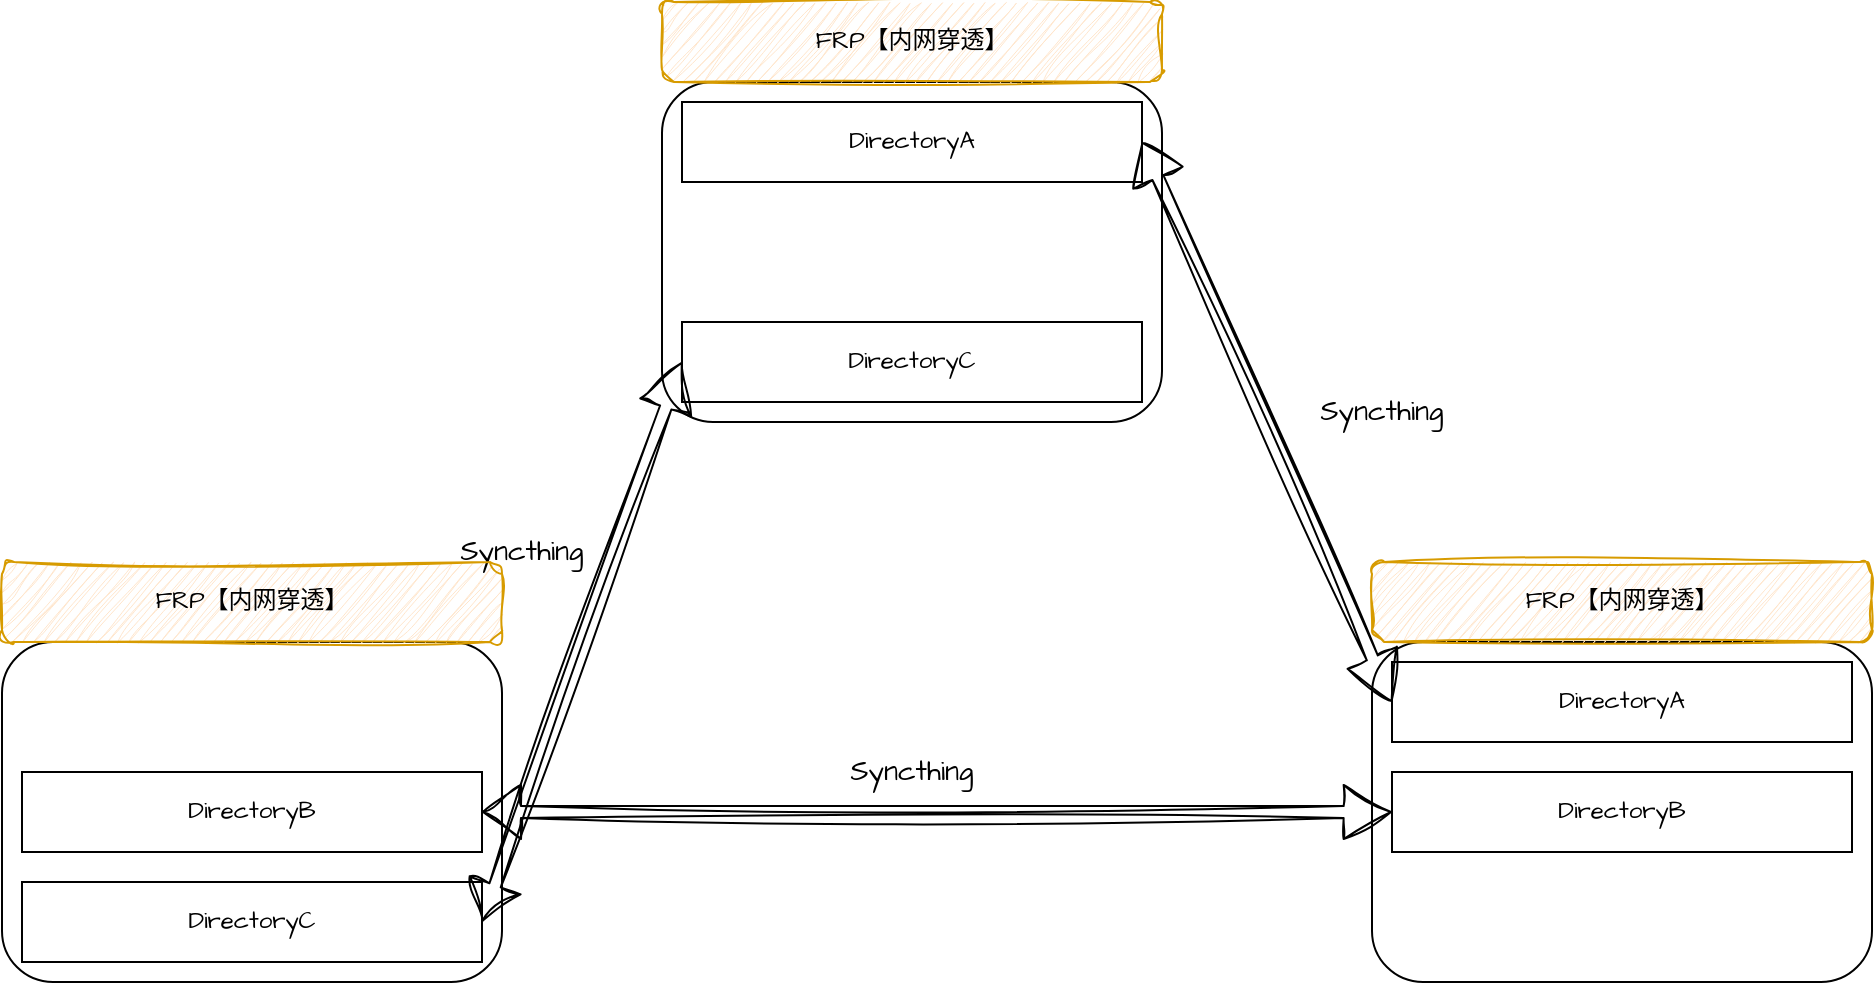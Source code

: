 <mxfile version="25.0.3">
  <diagram name="第 1 页" id="W1NaZzGZs_vzOwhi8Zwm">
    <mxGraphModel dx="1001" dy="620" grid="1" gridSize="10" guides="1" tooltips="1" connect="1" arrows="1" fold="1" page="1" pageScale="1" pageWidth="3200" pageHeight="2400" math="0" shadow="0">
      <root>
        <mxCell id="0" />
        <mxCell id="1" parent="0" />
        <mxCell id="Ddw5Nik--lQp2w7nQWTA-5" value="" style="rounded=1;whiteSpace=wrap;html=1;hachureGap=4;fontFamily=Architects Daughter;fontSource=https%3A%2F%2Ffonts.googleapis.com%2Fcss%3Ffamily%3DArchitects%2BDaughter;fillColor=default;" vertex="1" parent="1">
          <mxGeometry x="1120" y="680" width="250" height="170" as="geometry" />
        </mxCell>
        <mxCell id="Ddw5Nik--lQp2w7nQWTA-7" value="DirectoryA" style="rounded=0;whiteSpace=wrap;html=1;hachureGap=4;fontFamily=Architects Daughter;fontSource=https%3A%2F%2Ffonts.googleapis.com%2Fcss%3Ffamily%3DArchitects%2BDaughter;" vertex="1" parent="1">
          <mxGeometry x="1130" y="690" width="230" height="40" as="geometry" />
        </mxCell>
        <mxCell id="Ddw5Nik--lQp2w7nQWTA-9" value="DirectoryC" style="rounded=0;whiteSpace=wrap;html=1;hachureGap=4;fontFamily=Architects Daughter;fontSource=https%3A%2F%2Ffonts.googleapis.com%2Fcss%3Ffamily%3DArchitects%2BDaughter;" vertex="1" parent="1">
          <mxGeometry x="1130" y="800" width="230" height="40" as="geometry" />
        </mxCell>
        <mxCell id="Ddw5Nik--lQp2w7nQWTA-10" value="" style="rounded=1;whiteSpace=wrap;html=1;hachureGap=4;fontFamily=Architects Daughter;fontSource=https%3A%2F%2Ffonts.googleapis.com%2Fcss%3Ffamily%3DArchitects%2BDaughter;fillColor=default;" vertex="1" parent="1">
          <mxGeometry x="790" y="960" width="250" height="170" as="geometry" />
        </mxCell>
        <mxCell id="Ddw5Nik--lQp2w7nQWTA-12" value="DirectoryB" style="rounded=0;whiteSpace=wrap;html=1;hachureGap=4;fontFamily=Architects Daughter;fontSource=https%3A%2F%2Ffonts.googleapis.com%2Fcss%3Ffamily%3DArchitects%2BDaughter;" vertex="1" parent="1">
          <mxGeometry x="800" y="1025" width="230" height="40" as="geometry" />
        </mxCell>
        <mxCell id="Ddw5Nik--lQp2w7nQWTA-13" value="DirectoryC" style="rounded=0;whiteSpace=wrap;html=1;hachureGap=4;fontFamily=Architects Daughter;fontSource=https%3A%2F%2Ffonts.googleapis.com%2Fcss%3Ffamily%3DArchitects%2BDaughter;" vertex="1" parent="1">
          <mxGeometry x="800" y="1080" width="230" height="40" as="geometry" />
        </mxCell>
        <mxCell id="Ddw5Nik--lQp2w7nQWTA-14" value="" style="rounded=1;whiteSpace=wrap;html=1;hachureGap=4;fontFamily=Architects Daughter;fontSource=https%3A%2F%2Ffonts.googleapis.com%2Fcss%3Ffamily%3DArchitects%2BDaughter;fillColor=default;" vertex="1" parent="1">
          <mxGeometry x="1475" y="960" width="250" height="170" as="geometry" />
        </mxCell>
        <mxCell id="Ddw5Nik--lQp2w7nQWTA-15" value="DirectoryA" style="rounded=0;whiteSpace=wrap;html=1;hachureGap=4;fontFamily=Architects Daughter;fontSource=https%3A%2F%2Ffonts.googleapis.com%2Fcss%3Ffamily%3DArchitects%2BDaughter;" vertex="1" parent="1">
          <mxGeometry x="1485" y="970" width="230" height="40" as="geometry" />
        </mxCell>
        <mxCell id="Ddw5Nik--lQp2w7nQWTA-16" value="DirectoryB" style="rounded=0;whiteSpace=wrap;html=1;hachureGap=4;fontFamily=Architects Daughter;fontSource=https%3A%2F%2Ffonts.googleapis.com%2Fcss%3Ffamily%3DArchitects%2BDaughter;" vertex="1" parent="1">
          <mxGeometry x="1485" y="1025" width="230" height="40" as="geometry" />
        </mxCell>
        <mxCell id="Ddw5Nik--lQp2w7nQWTA-18" value="" style="shape=flexArrow;endArrow=classic;startArrow=classic;html=1;rounded=0;sketch=1;hachureGap=4;jiggle=2;curveFitting=1;fontFamily=Architects Daughter;fontSource=https%3A%2F%2Ffonts.googleapis.com%2Fcss%3Ffamily%3DArchitects%2BDaughter;width=6;endSize=7.56;entryX=0;entryY=0.5;entryDx=0;entryDy=0;exitX=1;exitY=0.5;exitDx=0;exitDy=0;" edge="1" parent="1" source="Ddw5Nik--lQp2w7nQWTA-13" target="Ddw5Nik--lQp2w7nQWTA-9">
          <mxGeometry width="100" height="100" relative="1" as="geometry">
            <mxPoint x="1030" y="1102" as="sourcePoint" />
            <mxPoint x="1460" y="1098" as="targetPoint" />
          </mxGeometry>
        </mxCell>
        <mxCell id="Ddw5Nik--lQp2w7nQWTA-19" value="" style="shape=flexArrow;endArrow=classic;startArrow=classic;html=1;rounded=0;sketch=1;hachureGap=4;jiggle=2;curveFitting=1;fontFamily=Architects Daughter;fontSource=https%3A%2F%2Ffonts.googleapis.com%2Fcss%3Ffamily%3DArchitects%2BDaughter;width=6;endSize=7.56;entryX=0;entryY=0.5;entryDx=0;entryDy=0;exitX=1;exitY=0.5;exitDx=0;exitDy=0;" edge="1" parent="1" source="Ddw5Nik--lQp2w7nQWTA-12" target="Ddw5Nik--lQp2w7nQWTA-16">
          <mxGeometry width="100" height="100" relative="1" as="geometry">
            <mxPoint x="1100" y="1120" as="sourcePoint" />
            <mxPoint x="1200" y="840" as="targetPoint" />
          </mxGeometry>
        </mxCell>
        <mxCell id="Ddw5Nik--lQp2w7nQWTA-20" value="" style="shape=flexArrow;endArrow=classic;startArrow=classic;html=1;rounded=0;sketch=1;hachureGap=4;jiggle=2;curveFitting=1;fontFamily=Architects Daughter;fontSource=https%3A%2F%2Ffonts.googleapis.com%2Fcss%3Ffamily%3DArchitects%2BDaughter;width=6;endSize=7.56;exitX=1;exitY=0.5;exitDx=0;exitDy=0;entryX=0;entryY=0.5;entryDx=0;entryDy=0;" edge="1" parent="1" source="Ddw5Nik--lQp2w7nQWTA-7" target="Ddw5Nik--lQp2w7nQWTA-15">
          <mxGeometry width="100" height="100" relative="1" as="geometry">
            <mxPoint x="1210" y="760" as="sourcePoint" />
            <mxPoint x="1665" y="760" as="targetPoint" />
          </mxGeometry>
        </mxCell>
        <mxCell id="Ddw5Nik--lQp2w7nQWTA-21" value="&lt;font style=&quot;font-size: 14px;&quot;&gt;Syncthing&lt;/font&gt;" style="text;html=1;align=center;verticalAlign=middle;whiteSpace=wrap;rounded=0;fontFamily=Architects Daughter;fontSource=https%3A%2F%2Ffonts.googleapis.com%2Fcss%3Ffamily%3DArchitects%2BDaughter;" vertex="1" parent="1">
          <mxGeometry x="1010" y="900" width="80" height="30" as="geometry" />
        </mxCell>
        <mxCell id="Ddw5Nik--lQp2w7nQWTA-23" value="&lt;font style=&quot;font-size: 14px;&quot;&gt;Syncthing&lt;/font&gt;" style="text;html=1;align=center;verticalAlign=middle;whiteSpace=wrap;rounded=0;fontFamily=Architects Daughter;fontSource=https%3A%2F%2Ffonts.googleapis.com%2Fcss%3Ffamily%3DArchitects%2BDaughter;" vertex="1" parent="1">
          <mxGeometry x="1205" y="1010" width="80" height="30" as="geometry" />
        </mxCell>
        <mxCell id="Ddw5Nik--lQp2w7nQWTA-24" value="&lt;font style=&quot;font-size: 14px;&quot;&gt;Syncthing&lt;/font&gt;" style="text;html=1;align=center;verticalAlign=middle;whiteSpace=wrap;rounded=0;fontFamily=Architects Daughter;fontSource=https%3A%2F%2Ffonts.googleapis.com%2Fcss%3Ffamily%3DArchitects%2BDaughter;" vertex="1" parent="1">
          <mxGeometry x="1440" y="830" width="80" height="30" as="geometry" />
        </mxCell>
        <mxCell id="Ddw5Nik--lQp2w7nQWTA-32" value="FRP【内网穿透】" style="rounded=1;whiteSpace=wrap;html=1;sketch=1;hachureGap=4;jiggle=2;curveFitting=1;fontFamily=Architects Daughter;fontSource=https%3A%2F%2Ffonts.googleapis.com%2Fcss%3Ffamily%3DArchitects%2BDaughter;fillColor=#ffe6cc;strokeColor=#d79b00;" vertex="1" parent="1">
          <mxGeometry x="1120" y="640" width="250" height="40" as="geometry" />
        </mxCell>
        <mxCell id="Ddw5Nik--lQp2w7nQWTA-33" value="FRP【内网穿透】" style="rounded=1;whiteSpace=wrap;html=1;sketch=1;hachureGap=4;jiggle=2;curveFitting=1;fontFamily=Architects Daughter;fontSource=https%3A%2F%2Ffonts.googleapis.com%2Fcss%3Ffamily%3DArchitects%2BDaughter;fillColor=#ffe6cc;strokeColor=#d79b00;" vertex="1" parent="1">
          <mxGeometry x="790" y="920" width="250" height="40" as="geometry" />
        </mxCell>
        <mxCell id="Ddw5Nik--lQp2w7nQWTA-34" value="FRP【内网穿透】" style="rounded=1;whiteSpace=wrap;html=1;sketch=1;hachureGap=4;jiggle=2;curveFitting=1;fontFamily=Architects Daughter;fontSource=https%3A%2F%2Ffonts.googleapis.com%2Fcss%3Ffamily%3DArchitects%2BDaughter;fillColor=#ffe6cc;strokeColor=#d79b00;" vertex="1" parent="1">
          <mxGeometry x="1475" y="920" width="250" height="40" as="geometry" />
        </mxCell>
      </root>
    </mxGraphModel>
  </diagram>
</mxfile>
